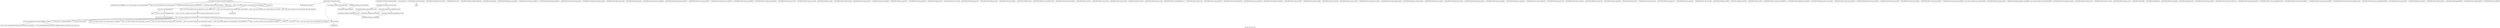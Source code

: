digraph "Call graph: fix_store_local.ll" {
	label="Call graph: fix_store_local.ll";

	Node0x557057226570 [shape=record,label="{_ZN9LAMMPS_NS13FixStoreLocalC2EPNS_6LAMMPSEiPPc}"];
	Node0x557057226570 -> Node0x55705729f550;
	Node0x557057226570 -> Node0x557057225e70;
	Node0x557057226570 -> Node0x5570572270c0;
	Node0x557057226570 -> Node0x557057227220;
	Node0x557057226570 -> Node0x5570572543f0;
	Node0x557057226570 -> Node0x5570572265e0;
	Node0x557057226570 -> Node0x55705725dd50;
	Node0x557057226570 -> Node0x5570572962b0;
	Node0x55705729f550 [shape=record,label="{_ZN9LAMMPS_NS3FixC2EPNS_6LAMMPSEiPPc}"];
	Node0x5570572265e0 [shape=record,label="{_ZN9LAMMPS_NS5Error3allERKNSt7__cxx1112basic_stringIcSt11char_traitsIcESaIcEEEiS8_}"];
	Node0x557057225e70 [shape=record,label="{_ZNSaIcEC1Ev}"];
	Node0x5570572270c0 [shape=record,label="{_ZNSt7__cxx1112basic_stringIcSt11char_traitsIcESaIcEEC2IS3_EEPKcRKS3_}"];
	Node0x5570572270c0 -> Node0x557057293b00;
	Node0x5570572270c0 -> Node0x557057237cb0;
	Node0x5570572270c0 -> Node0x557057239bc0;
	Node0x5570572270c0 -> Node0x55705723d0a0;
	Node0x5570572270c0 -> Node0x55705723dc80;
	Node0x55705724bcd0 [shape=record,label="{_ZN9LAMMPS_NS13FixStoreLocal8add_dataEPdii}"];
	Node0x55705724bcd0 -> Node0x55705724d3c0;
	Node0x55705723f390 [shape=record,label="{__gxx_personality_v0}"];
	Node0x55705725dd50 [shape=record,label="{_ZNSt7__cxx1112basic_stringIcSt11char_traitsIcESaIcEED1Ev}"];
	Node0x5570572543f0 [shape=record,label="{_ZNSaIcED1Ev}"];
	Node0x5570572962b0 [shape=record,label="{_ZN9LAMMPS_NS5utils8inumericEPKciS2_bPNS_6LAMMPSE}"];
	Node0x557057227220 [shape=record,label="{_ZN9LAMMPS_NS3FixD2Ev}"];
	Node0x557057242500 [shape=record,label="{_ZN9LAMMPS_NS13FixStoreLocalD2Ev}"];
	Node0x557057242500 -> Node0x557057243060;
	Node0x557057242500 -> Node0x55705728fdd0;
	Node0x557057242500 -> Node0x557057227220;
	Node0x557057242500 -> Node0x557057246420;
	Node0x557057243060 [shape=record,label="{_ZN9LAMMPS_NS6Memory7destroyIdEEvRPT_}"];
	Node0x557057243060 -> Node0x557057247a30;
	Node0x557057246420 [shape=record,label="{__clang_call_terminate}"];
	Node0x557057246420 -> Node0x55705723cfb0;
	Node0x557057246420 -> Node0x557057249110;
	Node0x55705723cfb0 [shape=record,label="{__cxa_begin_catch}"];
	Node0x557057249110 [shape=record,label="{_ZSt9terminatev}"];
	Node0x55705728fdd0 [shape=record,label="{_ZN9LAMMPS_NS6Memory7destroyIdEEvRPPT_}"];
	Node0x55705728fdd0 -> Node0x557057247a30;
	Node0x55705724a220 [shape=record,label="{_ZN9LAMMPS_NS13FixStoreLocalD0Ev}"];
	Node0x55705724a220 -> Node0x55705724ad20;
	Node0x55705724ad20 [shape=record,label="{_ZdlPv}"];
	Node0x55705724afc0 [shape=record,label="{_ZN9LAMMPS_NS13FixStoreLocal7setmaskEv}"];
	Node0x557057263e30 [shape=record,label="{_ZN9LAMMPS_NS3Fix4initEv}"];
	Node0x557057264ad0 [shape=record,label="{_ZN9LAMMPS_NS3Fix9init_listEiPNS_9NeighListE}"];
	Node0x5570572673c0 [shape=record,label="{_ZN9LAMMPS_NS3Fix5setupEi}"];
	Node0x557057268e30 [shape=record,label="{_ZN9LAMMPS_NS3Fix18setup_pre_exchangeEv}"];
	Node0x5570572699a0 [shape=record,label="{_ZN9LAMMPS_NS3Fix18setup_pre_neighborEv}"];
	Node0x55705726a480 [shape=record,label="{_ZN9LAMMPS_NS3Fix19setup_post_neighborEv}"];
	Node0x55705724d3c0 [shape=record,label="{_ZN9LAMMPS_NS13FixStoreLocal10reallocateEi}"];
	Node0x55705724d3c0 -> Node0x5570572545a0;
	Node0x55705724d3c0 -> Node0x5570572570e0;
	Node0x557057259570 [shape=record,label="{_ZN9LAMMPS_NS13FixStoreLocal10post_forceEi}"];
	Node0x5570572545a0 [shape=record,label="{_ZN9LAMMPS_NS6Memory4growIdEEPT_RS3_iPKc}"];
	Node0x5570572545a0 -> Node0x55705725a380;
	Node0x5570572545a0 -> Node0x55705725c430;
	Node0x5570572570e0 [shape=record,label="{_ZN9LAMMPS_NS6Memory4growIdEEPPT_RS4_iiPKc}"];
	Node0x5570572570e0 -> Node0x557057260540;
	Node0x5570572570e0 -> Node0x55705725c430;
	Node0x557057261a40 [shape=record,label="{_ZN9LAMMPS_NS13FixStoreLocal12memory_usageEv}"];
	Node0x557057262ea0 [shape=record,label="{_ZN9LAMMPS_NS3Fix16post_constructorEv}"];
	Node0x55705725e220 [shape=record,label="{_ZN9LAMMPS_NS3Fix10reset_gridEv}"];
	Node0x55705724bfd0 [shape=record,label="{_ZN9LAMMPS_NS3Fix17pack_forward_gridEiPviPi}"];
	Node0x55705724e4d0 [shape=record,label="{_ZN9LAMMPS_NS3Fix19unpack_forward_gridEiPviPi}"];
	Node0x557057265cb0 [shape=record,label="{_ZN9LAMMPS_NS3Fix17pack_reverse_gridEiPviPi}"];
	Node0x5570572665a0 [shape=record,label="{_ZN9LAMMPS_NS3Fix19unpack_reverse_gridEiPviPi}"];
	Node0x5570572669f0 [shape=record,label="{_ZN9LAMMPS_NS3Fix15pack_remap_gridEiPviPi}"];
	Node0x55705729e9c0 [shape=record,label="{_ZN9LAMMPS_NS3Fix17unpack_remap_gridEiPviPi}"];
	Node0x55705726b280 [shape=record,label="{_ZN9LAMMPS_NS3Fix15setup_pre_forceEi}"];
	Node0x55705726bfc0 [shape=record,label="{_ZN9LAMMPS_NS3Fix17setup_pre_reverseEii}"];
	Node0x55705726e130 [shape=record,label="{_ZN9LAMMPS_NS3Fix9min_setupEi}"];
	Node0x55705726efb0 [shape=record,label="{_ZN9LAMMPS_NS3Fix17initial_integrateEi}"];
	Node0x55705726fe10 [shape=record,label="{_ZN9LAMMPS_NS3Fix14post_integrateEv}"];
	Node0x557057271040 [shape=record,label="{_ZN9LAMMPS_NS3Fix12pre_exchangeEv}"];
	Node0x557057272020 [shape=record,label="{_ZN9LAMMPS_NS3Fix12pre_neighborEv}"];
	Node0x557057273110 [shape=record,label="{_ZN9LAMMPS_NS3Fix13post_neighborEv}"];
	Node0x5570572749b0 [shape=record,label="{_ZN9LAMMPS_NS3Fix9pre_forceEi}"];
	Node0x557057275680 [shape=record,label="{_ZN9LAMMPS_NS3Fix11pre_reverseEii}"];
	Node0x5570572779b0 [shape=record,label="{_ZN9LAMMPS_NS3Fix15final_integrateEv}"];
	Node0x557057279f10 [shape=record,label="{_ZN9LAMMPS_NS3Fix15fused_integrateEi}"];
	Node0x55705727af80 [shape=record,label="{_ZN9LAMMPS_NS3Fix11end_of_stepEv}"];
	Node0x557057283ea0 [shape=record,label="{_ZN9LAMMPS_NS3Fix8post_runEv}"];
	Node0x557057284fb0 [shape=record,label="{_ZN9LAMMPS_NS3Fix13write_restartEP8_IO_FILE}"];
	Node0x557057285cb0 [shape=record,label="{_ZN9LAMMPS_NS3Fix18write_restart_fileEPKc}"];
	Node0x557057286e90 [shape=record,label="{_ZN9LAMMPS_NS3Fix7restartEPc}"];
	Node0x557057287b50 [shape=record,label="{_ZN9LAMMPS_NS3Fix11grow_arraysEi}"];
	Node0x557057288610 [shape=record,label="{_ZN9LAMMPS_NS3Fix11copy_arraysEiii}"];
	Node0x557057289630 [shape=record,label="{_ZN9LAMMPS_NS3Fix10set_arraysEi}"];
	Node0x55705728a650 [shape=record,label="{_ZN9LAMMPS_NS3Fix13update_arraysEii}"];
	Node0x55705728b6d0 [shape=record,label="{_ZN9LAMMPS_NS3Fix12set_moleculeEiiiPdS1_S1_}"];
	Node0x55705728c500 [shape=record,label="{_ZN9LAMMPS_NS3Fix11clear_bonusEv}"];
	Node0x55705728e3a0 [shape=record,label="{_ZN9LAMMPS_NS3Fix11pack_borderEiPiPd}"];
	Node0x557057246330 [shape=record,label="{_ZN9LAMMPS_NS3Fix13unpack_borderEiiPd}"];
	Node0x557057290770 [shape=record,label="{_ZN9LAMMPS_NS3Fix13pack_exchangeEiPd}"];
	Node0x557057247940 [shape=record,label="{_ZN9LAMMPS_NS3Fix15unpack_exchangeEiPd}"];
	Node0x557057291580 [shape=record,label="{_ZN9LAMMPS_NS3Fix12pack_restartEiPd}"];
	Node0x557057292bf0 [shape=record,label="{_ZN9LAMMPS_NS3Fix14unpack_restartEii}"];
	Node0x5570572937b0 [shape=record,label="{_ZN9LAMMPS_NS3Fix12size_restartEi}"];
	Node0x5570572940f0 [shape=record,label="{_ZN9LAMMPS_NS3Fix15maxsize_restartEv}"];
	Node0x557057295840 [shape=record,label="{_ZN9LAMMPS_NS3Fix21setup_pre_force_respaEii}"];
	Node0x5570572961c0 [shape=record,label="{_ZN9LAMMPS_NS3Fix23initial_integrate_respaEiii}"];
	Node0x557057296a20 [shape=record,label="{_ZN9LAMMPS_NS3Fix20post_integrate_respaEii}"];
	Node0x557057293fe0 [shape=record,label="{_ZN9LAMMPS_NS3Fix15pre_force_respaEiii}"];
	Node0x557057295b10 [shape=record,label="{_ZN9LAMMPS_NS3Fix16post_force_respaEiii}"];
	Node0x557057299cd0 [shape=record,label="{_ZN9LAMMPS_NS3Fix21final_integrate_respaEii}"];
	Node0x55705729f110 [shape=record,label="{_ZN9LAMMPS_NS3Fix16min_pre_exchangeEv}"];
	Node0x5570572950f0 [shape=record,label="{_ZN9LAMMPS_NS3Fix16min_pre_neighborEv}"];
	Node0x55705723c080 [shape=record,label="{_ZN9LAMMPS_NS3Fix17min_post_neighborEv}"];
	Node0x557057268960 [shape=record,label="{_ZN9LAMMPS_NS3Fix13min_pre_forceEi}"];
	Node0x557057270370 [shape=record,label="{_ZN9LAMMPS_NS3Fix15min_pre_reverseEii}"];
	Node0x557057273c10 [shape=record,label="{_ZN9LAMMPS_NS3Fix14min_post_forceEi}"];
	Node0x557057275c70 [shape=record,label="{_ZN9LAMMPS_NS3Fix10min_energyEPd}"];
	Node0x557057276560 [shape=record,label="{_ZN9LAMMPS_NS3Fix9min_storeEv}"];
	Node0x557057276e00 [shape=record,label="{_ZN9LAMMPS_NS3Fix14min_clearstoreEv}"];
	Node0x557057286a60 [shape=record,label="{_ZN9LAMMPS_NS3Fix13min_pushstoreEv}"];
	Node0x55705728d060 [shape=record,label="{_ZN9LAMMPS_NS3Fix12min_popstoreEv}"];
	Node0x55705728d870 [shape=record,label="{_ZN9LAMMPS_NS3Fix13min_reset_refEv}"];
	Node0x55705728ff30 [shape=record,label="{_ZN9LAMMPS_NS3Fix8min_stepEdPd}"];
	Node0x5570572963f0 [shape=record,label="{_ZN9LAMMPS_NS3Fix9max_alphaEPd}"];
	Node0x557057297560 [shape=record,label="{_ZN9LAMMPS_NS3Fix7min_dofEv}"];
	Node0x557057298670 [shape=record,label="{_ZN9LAMMPS_NS3Fix17pack_forward_commEiPiPdiS1_}"];
	Node0x557057299ae0 [shape=record,label="{_ZN9LAMMPS_NS3Fix19unpack_forward_commEiiPd}"];
	Node0x5570572499b0 [shape=record,label="{_ZN9LAMMPS_NS3Fix22pack_reverse_comm_sizeEii}"];
	Node0x55705724c6f0 [shape=record,label="{_ZN9LAMMPS_NS3Fix17pack_reverse_commEiiPd}"];
	Node0x5570572489e0 [shape=record,label="{_ZN9LAMMPS_NS3Fix19unpack_reverse_commEiPiPd}"];
	Node0x5570571e02f0 [shape=record,label="{_ZN9LAMMPS_NS3Fix16unpack_read_gridEiPc}"];
	Node0x557057226a30 [shape=record,label="{_ZN9LAMMPS_NS3Fix15pack_write_gridEiPv}"];
	Node0x5570572a87b0 [shape=record,label="{_ZN9LAMMPS_NS3Fix17unpack_write_gridEiPvPi}"];
	Node0x5570572407b0 [shape=record,label="{_ZN9LAMMPS_NS3Fix16get_grid_by_nameERKNSt7__cxx1112basic_stringIcSt11char_traitsIcESaIcEEERi}"];
	Node0x557057240830 [shape=record,label="{_ZN9LAMMPS_NS3Fix17get_grid_by_indexEi}"];
	Node0x5570572439c0 [shape=record,label="{_ZN9LAMMPS_NS3Fix20get_griddata_by_nameEiRKNSt7__cxx1112basic_stringIcSt11char_traitsIcESaIcEEERi}"];
	Node0x557057297360 [shape=record,label="{_ZN9LAMMPS_NS3Fix21get_griddata_by_indexEi}"];
	Node0x5570572973e0 [shape=record,label="{_ZN9LAMMPS_NS3Fix14compute_scalarEv}"];
	Node0x5570572ad140 [shape=record,label="{_ZN9LAMMPS_NS3Fix14compute_vectorEi}"];
	Node0x5570572ad1c0 [shape=record,label="{_ZN9LAMMPS_NS3Fix13compute_arrayEii}"];
	Node0x5570572ad240 [shape=record,label="{_ZN9LAMMPS_NS3Fix3dofEi}"];
	Node0x5570572ad2c0 [shape=record,label="{_ZN9LAMMPS_NS3Fix6deformEi}"];
	Node0x5570572ad340 [shape=record,label="{_ZN9LAMMPS_NS3Fix12reset_targetEd}"];
	Node0x5570572ad3c0 [shape=record,label="{_ZN9LAMMPS_NS3Fix8reset_dtEv}"];
	Node0x5570572ad440 [shape=record,label="{_ZN9LAMMPS_NS3Fix16read_data_headerEPc}"];
	Node0x5570572ad4c0 [shape=record,label="{_ZN9LAMMPS_NS3Fix17read_data_sectionEPciS1_i}"];
	Node0x5570572ad540 [shape=record,label="{_ZN9LAMMPS_NS3Fix20read_data_skip_linesEPc}"];
	Node0x5570572ad5c0 [shape=record,label="{_ZN9LAMMPS_NS3Fix17write_data_headerEP8_IO_FILEi}"];
	Node0x5570572ade60 [shape=record,label="{_ZN9LAMMPS_NS3Fix23write_data_section_sizeEiRiS1_}"];
	Node0x5570572adee0 [shape=record,label="{_ZN9LAMMPS_NS3Fix23write_data_section_packEiPPd}"];
	Node0x5570572adf60 [shape=record,label="{_ZN9LAMMPS_NS3Fix26write_data_section_keywordEiP8_IO_FILE}"];
	Node0x5570572adfe0 [shape=record,label="{_ZN9LAMMPS_NS3Fix18write_data_sectionEiP8_IO_FILEiPPdi}"];
	Node0x5570572ae060 [shape=record,label="{_ZN9LAMMPS_NS3Fix13zero_momentumEv}"];
	Node0x5570572ae0e0 [shape=record,label="{_ZN9LAMMPS_NS3Fix13zero_rotationEv}"];
	Node0x5570572ae160 [shape=record,label="{_ZN9LAMMPS_NS3Fix15rebuild_specialEv}"];
	Node0x5570572ae1e0 [shape=record,label="{_ZN9LAMMPS_NS3Fix5imageERPiRPPd}"];
	Node0x5570572ae260 [shape=record,label="{_ZN9LAMMPS_NS3Fix12modify_paramEiPPc}"];
	Node0x5570572ae2e0 [shape=record,label="{_ZN9LAMMPS_NS3Fix7extractEPKcRi}"];
	Node0x557057293b00 [shape=record,label="{_ZNSt7__cxx1112basic_stringIcSt11char_traitsIcESaIcEE13_M_local_dataEv}"];
	Node0x557057237cb0 [shape=record,label="{_ZNSt7__cxx1112basic_stringIcSt11char_traitsIcESaIcEE12_Alloc_hiderC1EPcRKS3_}"];
	Node0x55705723d0a0 [shape=record,label="{_ZNSt7__cxx1112basic_stringIcSt11char_traitsIcESaIcEE12_M_constructIPKcEEvT_S8_}"];
	Node0x55705723d0a0 -> Node0x5570572ae360;
	Node0x557057239bc0 [shape=record,label="{_ZNSt11char_traitsIcE6lengthEPKc}"];
	Node0x557057239bc0 -> Node0x5570572ae3e0;
	Node0x557057239bc0 -> Node0x5570572ae460;
	Node0x55705723dc80 [shape=record,label="{_ZNSt7__cxx1112basic_stringIcSt11char_traitsIcESaIcEE12_Alloc_hiderD2Ev}"];
	Node0x55705723dc80 -> Node0x5570572ae4e0;
	Node0x5570572ae360 [shape=record,label="{_ZNSt7__cxx1112basic_stringIcSt11char_traitsIcESaIcEE16_M_construct_auxIPKcEEvT_S8_St12__false_type}"];
	Node0x5570572ae360 -> Node0x5570572ae560;
	Node0x5570572ae560 [shape=record,label="{_ZNSt7__cxx1112basic_stringIcSt11char_traitsIcESaIcEE12_M_constructIPKcEEvT_S8_St20forward_iterator_tag}"];
	Node0x5570572ae560 -> Node0x5570572ae5e0;
	Node0x5570572ae560 -> Node0x5570572ae660;
	Node0x5570572ae560 -> Node0x5570572ae740;
	Node0x5570572ae560 -> Node0x5570572ae870;
	Node0x5570572ae560 -> Node0x5570572ae8f0;
	Node0x5570572ae560 -> Node0x5570572ae970;
	Node0x5570572ae560 -> Node0x5570572ae9f0;
	Node0x5570572ae560 -> Node0x5570572aea70;
	Node0x5570572ae560 -> Node0x55705723cfb0;
	Node0x5570572ae560 -> Node0x5570572aeaf0;
	Node0x5570572ae560 -> Node0x5570572aeb70;
	Node0x5570572ae560 -> Node0x5570572aebf0;
	Node0x5570572ae560 -> Node0x5570572aec70;
	Node0x5570572ae560 -> Node0x557057246420;
	Node0x5570572ae5e0 [shape=record,label="{_ZN9__gnu_cxx17__is_null_pointerIKcEEbPT_}"];
	Node0x5570572ae660 [shape=record,label="{_ZSt19__throw_logic_errorPKc}"];
	Node0x5570572ae740 [shape=record,label="{_ZSt8distanceIPKcENSt15iterator_traitsIT_E15difference_typeES3_S3_}"];
	Node0x5570572ae740 -> Node0x5570572aecf0;
	Node0x5570572ae740 -> Node0x5570572aed70;
	Node0x5570572ae8f0 [shape=record,label="{_ZNSt7__cxx1112basic_stringIcSt11char_traitsIcESaIcEE7_M_dataEPc}"];
	Node0x5570572ae870 [shape=record,label="{_ZNSt7__cxx1112basic_stringIcSt11char_traitsIcESaIcEE9_M_createERmm}"];
	Node0x5570572ae970 [shape=record,label="{_ZNSt7__cxx1112basic_stringIcSt11char_traitsIcESaIcEE11_M_capacityEm}"];
	Node0x5570572aea70 [shape=record,label="{_ZNSt7__cxx1112basic_stringIcSt11char_traitsIcESaIcEE13_S_copy_charsEPcPKcS7_}"];
	Node0x5570572ae9f0 [shape=record,label="{_ZNKSt7__cxx1112basic_stringIcSt11char_traitsIcESaIcEE7_M_dataEv}"];
	Node0x5570572aeaf0 [shape=record,label="{_ZNSt7__cxx1112basic_stringIcSt11char_traitsIcESaIcEE10_M_disposeEv}"];
	Node0x5570572aeb70 [shape=record,label="{__cxa_rethrow}"];
	Node0x5570572aebf0 [shape=record,label="{__cxa_end_catch}"];
	Node0x5570572aec70 [shape=record,label="{_ZNSt7__cxx1112basic_stringIcSt11char_traitsIcESaIcEE13_M_set_lengthEm}"];
	Node0x5570572aed70 [shape=record,label="{_ZSt10__distanceIPKcENSt15iterator_traitsIT_E15difference_typeES3_S3_St26random_access_iterator_tag}"];
	Node0x5570572aecf0 [shape=record,label="{_ZSt19__iterator_categoryIPKcENSt15iterator_traitsIT_E17iterator_categoryERKS3_}"];
	Node0x5570572ae3e0 [shape=record,label="{_ZN9__gnu_cxx11char_traitsIcE6lengthEPKc}"];
	Node0x5570572ae3e0 -> Node0x5570572aedf0;
	Node0x5570572ae460 [shape=record,label="{strlen}"];
	Node0x5570572aedf0 [shape=record,label="{_ZN9__gnu_cxx11char_traitsIcE2eqERKcS3_}"];
	Node0x5570572ae4e0 [shape=record,label="{_ZNSaIcED2Ev}"];
	Node0x557057247a30 [shape=record,label="{_ZN9LAMMPS_NS6Memory5sfreeEPv}"];
	Node0x55705725a380 [shape=record,label="{_ZN9LAMMPS_NS6Memory6createIdEEPT_RS3_iPKc}"];
	Node0x55705725a380 -> Node0x5570572aee70;
	Node0x55705725c430 [shape=record,label="{_ZN9LAMMPS_NS6Memory8sreallocEPvlPKc}"];
	Node0x5570572aee70 [shape=record,label="{_ZN9LAMMPS_NS6Memory7smallocElPKc}"];
	Node0x557057260540 [shape=record,label="{_ZN9LAMMPS_NS6Memory6createIdEEPPT_RS4_iiPKc}"];
	Node0x557057260540 -> Node0x5570572aee70;
}
